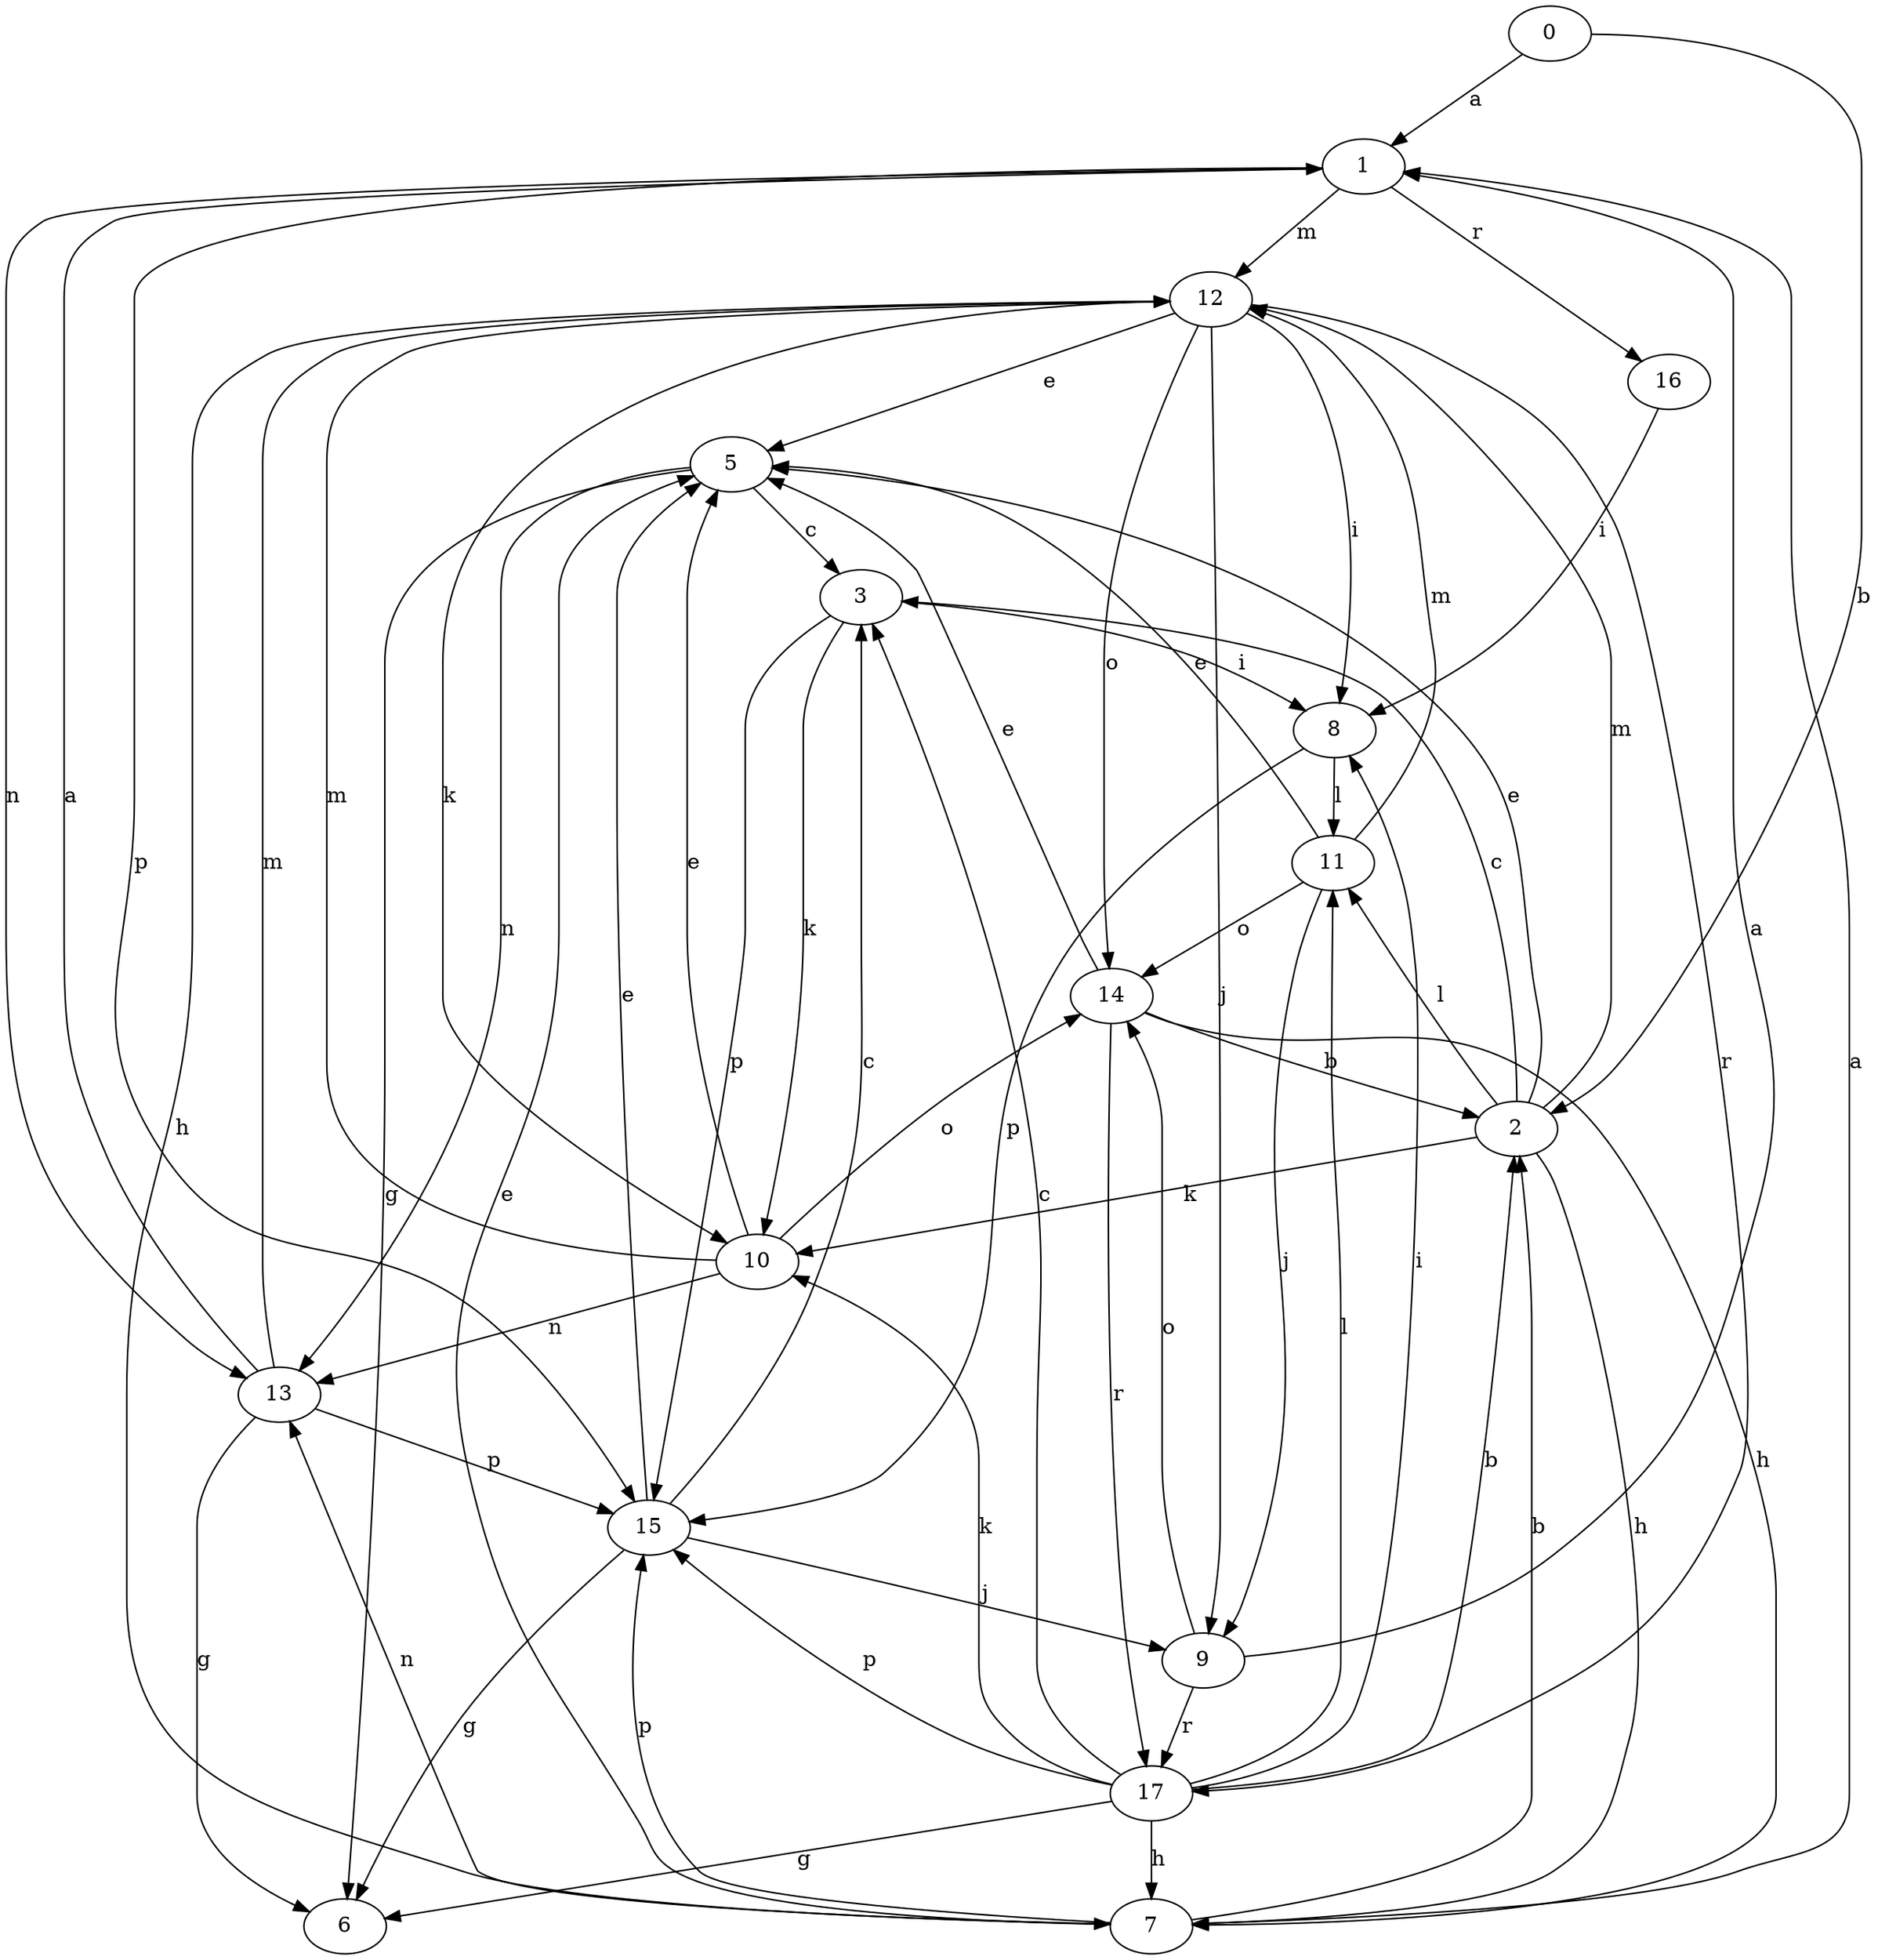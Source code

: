 strict digraph  {
0;
1;
2;
3;
5;
6;
7;
8;
9;
10;
11;
12;
13;
14;
15;
16;
17;
0 -> 1  [label=a];
0 -> 2  [label=b];
1 -> 12  [label=m];
1 -> 13  [label=n];
1 -> 15  [label=p];
1 -> 16  [label=r];
2 -> 3  [label=c];
2 -> 5  [label=e];
2 -> 7  [label=h];
2 -> 10  [label=k];
2 -> 11  [label=l];
2 -> 12  [label=m];
3 -> 8  [label=i];
3 -> 10  [label=k];
3 -> 15  [label=p];
5 -> 3  [label=c];
5 -> 6  [label=g];
5 -> 13  [label=n];
7 -> 1  [label=a];
7 -> 2  [label=b];
7 -> 5  [label=e];
7 -> 13  [label=n];
7 -> 15  [label=p];
8 -> 11  [label=l];
8 -> 15  [label=p];
9 -> 1  [label=a];
9 -> 14  [label=o];
9 -> 17  [label=r];
10 -> 5  [label=e];
10 -> 12  [label=m];
10 -> 13  [label=n];
10 -> 14  [label=o];
11 -> 5  [label=e];
11 -> 9  [label=j];
11 -> 12  [label=m];
11 -> 14  [label=o];
12 -> 5  [label=e];
12 -> 7  [label=h];
12 -> 8  [label=i];
12 -> 9  [label=j];
12 -> 10  [label=k];
12 -> 14  [label=o];
12 -> 17  [label=r];
13 -> 1  [label=a];
13 -> 6  [label=g];
13 -> 12  [label=m];
13 -> 15  [label=p];
14 -> 2  [label=b];
14 -> 5  [label=e];
14 -> 7  [label=h];
14 -> 17  [label=r];
15 -> 3  [label=c];
15 -> 5  [label=e];
15 -> 6  [label=g];
15 -> 9  [label=j];
16 -> 8  [label=i];
17 -> 2  [label=b];
17 -> 3  [label=c];
17 -> 6  [label=g];
17 -> 7  [label=h];
17 -> 8  [label=i];
17 -> 10  [label=k];
17 -> 11  [label=l];
17 -> 15  [label=p];
}
